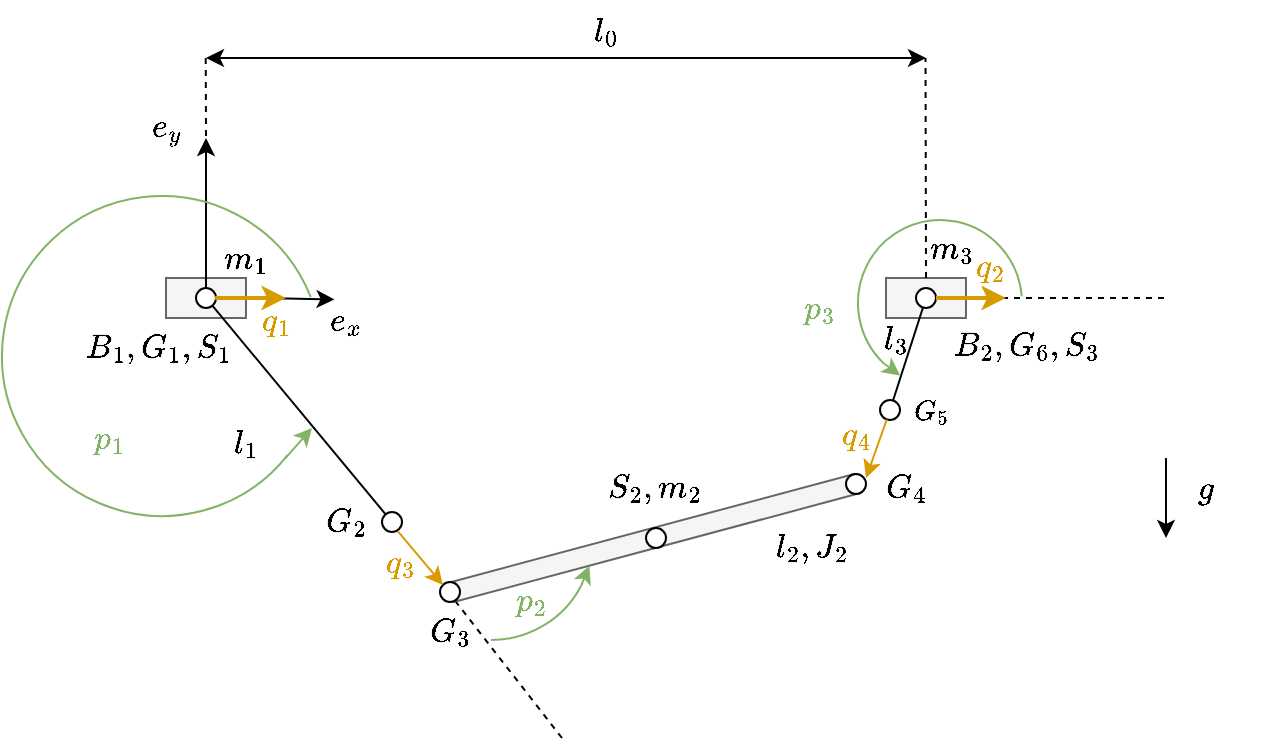 <mxfile version="18.0.4" type="device"><diagram id="B0kXoVWXYvZZ5K02NhJj" name="Seite-1"><mxGraphModel dx="1598" dy="502" grid="1" gridSize="10" guides="1" tooltips="1" connect="1" arrows="1" fold="1" page="1" pageScale="1" pageWidth="827" pageHeight="1169" math="1" shadow="0"><root><mxCell id="0"/><mxCell id="1" parent="0"/><mxCell id="dqo3ZLK7xl5bLJwuGvzG-11" value="" style="rounded=0;whiteSpace=wrap;html=1;fillColor=#f5f5f5;fontColor=#333333;strokeColor=#666666;rotation=-15;" parent="1" vertex="1"><mxGeometry x="199" y="315" width="210" height="10" as="geometry"/></mxCell><mxCell id="dqo3ZLK7xl5bLJwuGvzG-1" value="" style="rounded=0;whiteSpace=wrap;html=1;fillColor=#f5f5f5;fontColor=#333333;strokeColor=#666666;" parent="1" vertex="1"><mxGeometry x="60" y="190" width="40" height="20" as="geometry"/></mxCell><mxCell id="4con_vX18qvvLc7WgpNs-2" value="" style="endArrow=classic;html=1;rounded=0;" parent="1" edge="1"><mxGeometry width="50" height="50" relative="1" as="geometry"><mxPoint x="80" y="200.75" as="sourcePoint"/><mxPoint x="80" y="120" as="targetPoint"/></mxGeometry></mxCell><mxCell id="4con_vX18qvvLc7WgpNs-3" value="" style="endArrow=classic;html=1;rounded=0;entryX=0.988;entryY=0.157;entryDx=0;entryDy=0;entryPerimeter=0;" parent="1" target="dqo3ZLK7xl5bLJwuGvzG-43" edge="1"><mxGeometry width="50" height="50" relative="1" as="geometry"><mxPoint x="80" y="200.25" as="sourcePoint"/><mxPoint x="160" y="200" as="targetPoint"/><Array as="points"><mxPoint x="120" y="200.25"/></Array></mxGeometry></mxCell><mxCell id="r-eX9R9k0o2uH4kR23co-5" value="$$e_x$$" style="text;html=1;strokeColor=none;fillColor=none;align=center;verticalAlign=middle;whiteSpace=wrap;rounded=0;fontSize=14;" parent="1" vertex="1"><mxGeometry x="130" y="196" width="40" height="30" as="geometry"/></mxCell><mxCell id="r-eX9R9k0o2uH4kR23co-6" value="$$e_y$$" style="text;html=1;strokeColor=none;fillColor=none;align=center;verticalAlign=middle;whiteSpace=wrap;rounded=0;fontSize=14;" parent="1" vertex="1"><mxGeometry x="30" y="100" width="60" height="30" as="geometry"/></mxCell><mxCell id="r-eX9R9k0o2uH4kR23co-13" value="$$g$$" style="text;html=1;strokeColor=none;fillColor=none;align=center;verticalAlign=middle;whiteSpace=wrap;rounded=0;fontSize=14;" parent="1" vertex="1"><mxGeometry x="550" y="280" width="60" height="30" as="geometry"/></mxCell><mxCell id="r-eX9R9k0o2uH4kR23co-14" value="" style="endArrow=classic;html=1;fontSize=14;curved=1;" parent="1" edge="1"><mxGeometry width="50" height="50" relative="1" as="geometry"><mxPoint x="560" y="280" as="sourcePoint"/><mxPoint x="560" y="320" as="targetPoint"/></mxGeometry></mxCell><mxCell id="dqo3ZLK7xl5bLJwuGvzG-3" value="" style="ellipse;whiteSpace=wrap;html=1;aspect=fixed;fontSize=14;" parent="1" vertex="1"><mxGeometry x="75" y="195" width="10" height="10" as="geometry"/></mxCell><mxCell id="dqo3ZLK7xl5bLJwuGvzG-4" value="" style="rounded=0;whiteSpace=wrap;html=1;fillColor=#f5f5f5;fontColor=#333333;strokeColor=#666666;" parent="1" vertex="1"><mxGeometry x="420" y="190" width="40" height="20" as="geometry"/></mxCell><mxCell id="dqo3ZLK7xl5bLJwuGvzG-5" value="" style="ellipse;whiteSpace=wrap;html=1;aspect=fixed;fontSize=14;" parent="1" vertex="1"><mxGeometry x="435" y="195" width="10" height="10" as="geometry"/></mxCell><mxCell id="dqo3ZLK7xl5bLJwuGvzG-6" value="" style="endArrow=none;html=1;rounded=0;fontSize=14;" parent="1" source="CHUi4jKZUO8-t13eTg3d-1" target="dqo3ZLK7xl5bLJwuGvzG-3" edge="1"><mxGeometry width="50" height="50" relative="1" as="geometry"><mxPoint x="170" y="290" as="sourcePoint"/><mxPoint x="150" y="250" as="targetPoint"/></mxGeometry></mxCell><mxCell id="dqo3ZLK7xl5bLJwuGvzG-7" value="" style="ellipse;whiteSpace=wrap;html=1;aspect=fixed;fontSize=14;" parent="1" vertex="1"><mxGeometry x="197" y="342" width="10" height="10" as="geometry"/></mxCell><mxCell id="dqo3ZLK7xl5bLJwuGvzG-8" value="" style="ellipse;whiteSpace=wrap;html=1;aspect=fixed;fontSize=14;" parent="1" vertex="1"><mxGeometry x="400" y="288" width="10" height="10" as="geometry"/></mxCell><mxCell id="dqo3ZLK7xl5bLJwuGvzG-10" value="" style="endArrow=none;html=1;rounded=0;fontSize=14;" parent="1" source="dqo3ZLK7xl5bLJwuGvzG-5" target="_ArAY3xMkc8qgR9yglXn-1" edge="1"><mxGeometry width="50" height="50" relative="1" as="geometry"><mxPoint x="430" y="220" as="sourcePoint"/><mxPoint x="440" y="360" as="targetPoint"/></mxGeometry></mxCell><mxCell id="dqo3ZLK7xl5bLJwuGvzG-12" value="" style="ellipse;whiteSpace=wrap;html=1;aspect=fixed;fontSize=14;" parent="1" vertex="1"><mxGeometry x="300" y="315" width="10" height="10" as="geometry"/></mxCell><mxCell id="dqo3ZLK7xl5bLJwuGvzG-13" value="$$l_2, J_2$$" style="text;html=1;strokeColor=none;fillColor=none;align=center;verticalAlign=middle;whiteSpace=wrap;rounded=0;fontSize=14;" parent="1" vertex="1"><mxGeometry x="353" y="310" width="60" height="30" as="geometry"/></mxCell><mxCell id="dqo3ZLK7xl5bLJwuGvzG-15" value="$$S_2, m_2$$" style="text;html=1;strokeColor=none;fillColor=none;align=center;verticalAlign=middle;whiteSpace=wrap;rounded=0;fontSize=14;" parent="1" vertex="1"><mxGeometry x="274" y="280" width="60" height="30" as="geometry"/></mxCell><mxCell id="dqo3ZLK7xl5bLJwuGvzG-20" value="&lt;span style=&quot;&quot;&gt;$$G_3$$&lt;/span&gt;" style="text;html=1;strokeColor=none;fillColor=none;align=center;verticalAlign=middle;whiteSpace=wrap;rounded=0;fontSize=14;" parent="1" vertex="1"><mxGeometry x="172" y="352" width="60" height="30" as="geometry"/></mxCell><mxCell id="dqo3ZLK7xl5bLJwuGvzG-23" value="$$B_1, G_1,S_1&lt;br&gt;$$" style="text;html=1;strokeColor=none;fillColor=none;align=center;verticalAlign=middle;whiteSpace=wrap;rounded=0;fontSize=14;" parent="1" vertex="1"><mxGeometry x="26" y="210" width="60" height="30" as="geometry"/></mxCell><mxCell id="dqo3ZLK7xl5bLJwuGvzG-24" value="$$B_2, G_6, S_3&lt;br&gt;$$" style="text;html=1;strokeColor=none;fillColor=none;align=center;verticalAlign=middle;whiteSpace=wrap;rounded=0;fontSize=14;" parent="1" vertex="1"><mxGeometry x="460" y="209" width="60" height="30" as="geometry"/></mxCell><mxCell id="dqo3ZLK7xl5bLJwuGvzG-27" value="$$G_4$$" style="text;html=1;strokeColor=none;fillColor=none;align=center;verticalAlign=middle;whiteSpace=wrap;rounded=0;fontSize=14;" parent="1" vertex="1"><mxGeometry x="400" y="280" width="60" height="30" as="geometry"/></mxCell><mxCell id="dqo3ZLK7xl5bLJwuGvzG-37" value="" style="endArrow=none;dashed=1;html=1;rounded=0;fontColor=#82B366;strokeColor=#000000;exitX=1;exitY=0.5;exitDx=0;exitDy=0;" parent="1" source="dqo3ZLK7xl5bLJwuGvzG-4" edge="1"><mxGeometry width="50" height="50" relative="1" as="geometry"><mxPoint x="540" y="210" as="sourcePoint"/><mxPoint x="560" y="200" as="targetPoint"/></mxGeometry></mxCell><mxCell id="dqo3ZLK7xl5bLJwuGvzG-41" value="" style="endArrow=classic;html=1;rounded=0;fontColor=#82B366;strokeColor=#d79b00;fillColor=#ffe6cc;exitX=0.957;exitY=0.495;exitDx=0;exitDy=0;exitPerimeter=0;jumpSize=6;strokeWidth=2;" parent="1" source="dqo3ZLK7xl5bLJwuGvzG-3" edge="1"><mxGeometry width="50" height="50" relative="1" as="geometry"><mxPoint x="130" y="190" as="sourcePoint"/><mxPoint x="120" y="200" as="targetPoint"/></mxGeometry></mxCell><mxCell id="dqo3ZLK7xl5bLJwuGvzG-42" value="" style="endArrow=classic;html=1;rounded=0;fontColor=#82B366;strokeColor=#D79B00;fillColor=#ffe6cc;strokeWidth=2;" parent="1" source="dqo3ZLK7xl5bLJwuGvzG-5" edge="1"><mxGeometry width="50" height="50" relative="1" as="geometry"><mxPoint x="450" y="140" as="sourcePoint"/><mxPoint x="480" y="200" as="targetPoint"/></mxGeometry></mxCell><mxCell id="dqo3ZLK7xl5bLJwuGvzG-43" value="&lt;font color=&quot;#d79b00&quot;&gt;$$q_1$$&lt;/font&gt;" style="text;html=1;strokeColor=none;fillColor=none;align=center;verticalAlign=middle;whiteSpace=wrap;rounded=0;fontSize=14;strokeWidth=1;" parent="1" vertex="1"><mxGeometry x="85" y="196" width="60" height="30" as="geometry"/></mxCell><mxCell id="dqo3ZLK7xl5bLJwuGvzG-44" value="&lt;font color=&quot;#d79b00&quot;&gt;$$q_2$$&lt;/font&gt;" style="text;html=1;strokeColor=none;fillColor=none;align=center;verticalAlign=middle;whiteSpace=wrap;rounded=0;fontSize=14;" parent="1" vertex="1"><mxGeometry x="442" y="169" width="60" height="30" as="geometry"/></mxCell><mxCell id="vOJt10l5CWhu6HjTarIg-1" value="$$m_1$$" style="text;html=1;strokeColor=none;fillColor=none;align=center;verticalAlign=middle;whiteSpace=wrap;rounded=0;fontSize=14;" parent="1" vertex="1"><mxGeometry x="70" y="165" width="60" height="30" as="geometry"/></mxCell><mxCell id="vOJt10l5CWhu6HjTarIg-2" value="$$m_3$$" style="text;html=1;strokeColor=none;fillColor=none;align=center;verticalAlign=middle;whiteSpace=wrap;rounded=0;fontSize=14;" parent="1" vertex="1"><mxGeometry x="423" y="160" width="60" height="30" as="geometry"/></mxCell><mxCell id="SITrDVR-Ap6z4co1geya-1" value="" style="endArrow=classic;startArrow=classic;html=1;rounded=0;" parent="1" edge="1"><mxGeometry width="50" height="50" relative="1" as="geometry"><mxPoint x="80" y="80" as="sourcePoint"/><mxPoint x="440" y="80" as="targetPoint"/></mxGeometry></mxCell><mxCell id="SITrDVR-Ap6z4co1geya-2" value="" style="endArrow=none;dashed=1;html=1;rounded=0;exitX=0.5;exitY=0;exitDx=0;exitDy=0;" parent="1" source="dqo3ZLK7xl5bLJwuGvzG-4" edge="1"><mxGeometry width="50" height="50" relative="1" as="geometry"><mxPoint x="440" y="170" as="sourcePoint"/><mxPoint x="439.76" y="80" as="targetPoint"/></mxGeometry></mxCell><mxCell id="SITrDVR-Ap6z4co1geya-3" value="" style="endArrow=none;dashed=1;html=1;rounded=0;" parent="1" edge="1"><mxGeometry width="50" height="50" relative="1" as="geometry"><mxPoint x="80" y="119" as="sourcePoint"/><mxPoint x="79.86" y="79.0" as="targetPoint"/></mxGeometry></mxCell><mxCell id="SITrDVR-Ap6z4co1geya-4" value="$$l_0$$" style="text;html=1;strokeColor=none;fillColor=none;align=center;verticalAlign=middle;whiteSpace=wrap;rounded=0;fontSize=14;" parent="1" vertex="1"><mxGeometry x="250" y="51" width="60" height="30" as="geometry"/></mxCell><mxCell id="4kKHG754xG9MvAtgnWCh-2" value="&lt;span style=&quot;font-size: 14px&quot;&gt;$$l_1 $$&lt;/span&gt;" style="text;html=1;align=center;verticalAlign=middle;resizable=0;points=[];autosize=1;strokeColor=none;fillColor=none;" parent="1" vertex="1"><mxGeometry x="65" y="263" width="70" height="20" as="geometry"/></mxCell><mxCell id="4kKHG754xG9MvAtgnWCh-3" value="&lt;span style=&quot;font-size: 14px&quot;&gt;$$l_3$$&lt;/span&gt;" style="text;html=1;align=center;verticalAlign=middle;resizable=0;points=[];autosize=1;strokeColor=none;fillColor=none;" parent="1" vertex="1"><mxGeometry x="390" y="210" width="70" height="20" as="geometry"/></mxCell><mxCell id="CHUi4jKZUO8-t13eTg3d-1" value="" style="ellipse;whiteSpace=wrap;html=1;aspect=fixed;fontSize=14;" parent="1" vertex="1"><mxGeometry x="168" y="307" width="10" height="10" as="geometry"/></mxCell><mxCell id="CHUi4jKZUO8-t13eTg3d-2" value="&lt;font color=&quot;#d79b00&quot;&gt;$$q_3$$&lt;/font&gt;" style="text;html=1;strokeColor=none;fillColor=none;align=center;verticalAlign=middle;whiteSpace=wrap;rounded=0;fontSize=14;strokeWidth=1;" parent="1" vertex="1"><mxGeometry x="147" y="317" width="60" height="30" as="geometry"/></mxCell><mxCell id="CHUi4jKZUO8-t13eTg3d-3" value="" style="endArrow=classic;html=1;rounded=0;entryX=0;entryY=0;entryDx=0;entryDy=0;exitX=0.786;exitY=0.958;exitDx=0;exitDy=0;exitPerimeter=0;fillColor=#ffe6cc;strokeColor=#d79b00;" parent="1" source="CHUi4jKZUO8-t13eTg3d-1" target="dqo3ZLK7xl5bLJwuGvzG-7" edge="1"><mxGeometry width="50" height="50" relative="1" as="geometry"><mxPoint x="100" y="330" as="sourcePoint"/><mxPoint x="150" y="280" as="targetPoint"/></mxGeometry></mxCell><mxCell id="CHUi4jKZUO8-t13eTg3d-6" value="&lt;span style=&quot;font-size: 14px;&quot;&gt;$$G_2$$&lt;/span&gt;" style="text;html=1;strokeColor=none;fillColor=none;align=center;verticalAlign=middle;whiteSpace=wrap;rounded=0;" parent="1" vertex="1"><mxGeometry x="120" y="297" width="60" height="30" as="geometry"/></mxCell><mxCell id="56EYHaiNgk909QuX_16l-2" value="" style="verticalLabelPosition=bottom;verticalAlign=top;html=1;shape=mxgraph.basic.arc;startAngle=0.356;endAngle=0.19;fillColor=#d5e8d4;strokeColor=#82b366;" parent="1" vertex="1"><mxGeometry x="-22" y="149" width="160" height="160" as="geometry"/></mxCell><mxCell id="56EYHaiNgk909QuX_16l-3" value="&lt;font color=&quot;#82b366&quot;&gt;$$p_3$$&lt;/font&gt;" style="text;html=1;strokeColor=none;fillColor=none;align=center;verticalAlign=middle;whiteSpace=wrap;rounded=0;fontSize=14;" parent="1" vertex="1"><mxGeometry x="357" y="190" width="60" height="30" as="geometry"/></mxCell><mxCell id="56EYHaiNgk909QuX_16l-4" value="" style="endArrow=classic;html=1;rounded=0;fillColor=#d5e8d4;strokeColor=#82b366;exitX=0.885;exitY=0.82;exitDx=0;exitDy=0;exitPerimeter=0;" parent="1" source="56EYHaiNgk909QuX_16l-2" edge="1"><mxGeometry width="50" height="50" relative="1" as="geometry"><mxPoint x="120.48" y="278.48" as="sourcePoint"/><mxPoint x="133" y="265.0" as="targetPoint"/><Array as="points"/></mxGeometry></mxCell><mxCell id="56EYHaiNgk909QuX_16l-5" value="" style="endArrow=none;dashed=1;html=1;rounded=0;" parent="1" edge="1"><mxGeometry width="50" height="50" relative="1" as="geometry"><mxPoint x="258" y="420" as="sourcePoint"/><mxPoint x="205" y="352" as="targetPoint"/></mxGeometry></mxCell><mxCell id="56EYHaiNgk909QuX_16l-6" value="&lt;font color=&quot;#82b366&quot;&gt;$$p_2$$&lt;/font&gt;" style="text;html=1;strokeColor=none;fillColor=none;align=center;verticalAlign=middle;whiteSpace=wrap;rounded=0;fontSize=14;" parent="1" vertex="1"><mxGeometry x="213" y="336" width="60" height="30" as="geometry"/></mxCell><mxCell id="56EYHaiNgk909QuX_16l-7" value="" style="verticalLabelPosition=bottom;verticalAlign=top;html=1;shape=mxgraph.basic.arc;startAngle=0.325;endAngle=0.5;fillColor=#d5e8d4;strokeColor=#82b366;" parent="1" vertex="1"><mxGeometry x="172" y="272" width="101" height="99" as="geometry"/></mxCell><mxCell id="56EYHaiNgk909QuX_16l-8" value="" style="endArrow=classic;html=1;rounded=0;entryX=0.37;entryY=0.993;entryDx=0;entryDy=0;entryPerimeter=0;fillColor=#d5e8d4;strokeColor=#82b366;" parent="1" edge="1"><mxGeometry width="50" height="50" relative="1" as="geometry"><mxPoint x="267.5" y="344" as="sourcePoint"/><mxPoint x="271.7" y="333.93" as="targetPoint"/><Array as="points"><mxPoint x="267.5" y="344"/></Array></mxGeometry></mxCell><mxCell id="_ArAY3xMkc8qgR9yglXn-1" value="" style="ellipse;whiteSpace=wrap;html=1;aspect=fixed;fontSize=14;" vertex="1" parent="1"><mxGeometry x="417" y="251" width="10" height="10" as="geometry"/></mxCell><mxCell id="_ArAY3xMkc8qgR9yglXn-2" value="" style="endArrow=classic;html=1;rounded=0;entryX=0.167;entryY=0.333;entryDx=0;entryDy=0;entryPerimeter=0;fillColor=#ffe6cc;strokeColor=#d79b00;" edge="1" parent="1" source="_ArAY3xMkc8qgR9yglXn-1" target="dqo3ZLK7xl5bLJwuGvzG-27"><mxGeometry width="50" height="50" relative="1" as="geometry"><mxPoint x="419" y="263" as="sourcePoint"/><mxPoint x="409" y="293" as="targetPoint"/></mxGeometry></mxCell><mxCell id="_ArAY3xMkc8qgR9yglXn-3" value="$$G_5$$" style="text;html=1;strokeColor=none;fillColor=none;align=center;verticalAlign=middle;whiteSpace=wrap;rounded=0;" vertex="1" parent="1"><mxGeometry x="413" y="242" width="60" height="30" as="geometry"/></mxCell><mxCell id="_ArAY3xMkc8qgR9yglXn-4" value="&lt;font color=&quot;#d79b00&quot;&gt;$$q_4$$&lt;/font&gt;" style="text;html=1;strokeColor=none;fillColor=none;align=center;verticalAlign=middle;whiteSpace=wrap;rounded=0;fontSize=14;strokeWidth=1;" vertex="1" parent="1"><mxGeometry x="375" y="253" width="60" height="30" as="geometry"/></mxCell><mxCell id="_ArAY3xMkc8qgR9yglXn-5" value="" style="verticalLabelPosition=bottom;verticalAlign=top;html=1;shape=mxgraph.basic.arc;startAngle=0.619;endAngle=0.237;fillColor=#d5e8d4;strokeColor=#82b366;" vertex="1" parent="1"><mxGeometry x="406" y="161" width="82" height="83" as="geometry"/></mxCell><mxCell id="_ArAY3xMkc8qgR9yglXn-6" value="" style="endArrow=classic;html=1;rounded=0;fillColor=#d5e8d4;strokeColor=#82b366;exitX=0.414;exitY=1.137;exitDx=0;exitDy=0;exitPerimeter=0;entryX=0.236;entryY=-0.107;entryDx=0;entryDy=0;entryPerimeter=0;" edge="1" parent="1" source="4kKHG754xG9MvAtgnWCh-3" target="_ArAY3xMkc8qgR9yglXn-3"><mxGeometry width="50" height="50" relative="1" as="geometry"><mxPoint x="376.6" y="245.0" as="sourcePoint"/><mxPoint x="390" y="229.8" as="targetPoint"/><Array as="points"/></mxGeometry></mxCell><mxCell id="_ArAY3xMkc8qgR9yglXn-7" value="&lt;font color=&quot;#82b366&quot;&gt;$$p_1$$&lt;/font&gt;" style="text;html=1;strokeColor=none;fillColor=none;align=center;verticalAlign=middle;whiteSpace=wrap;rounded=0;fontSize=14;" vertex="1" parent="1"><mxGeometry x="2" y="255" width="60" height="30" as="geometry"/></mxCell></root></mxGraphModel></diagram></mxfile>